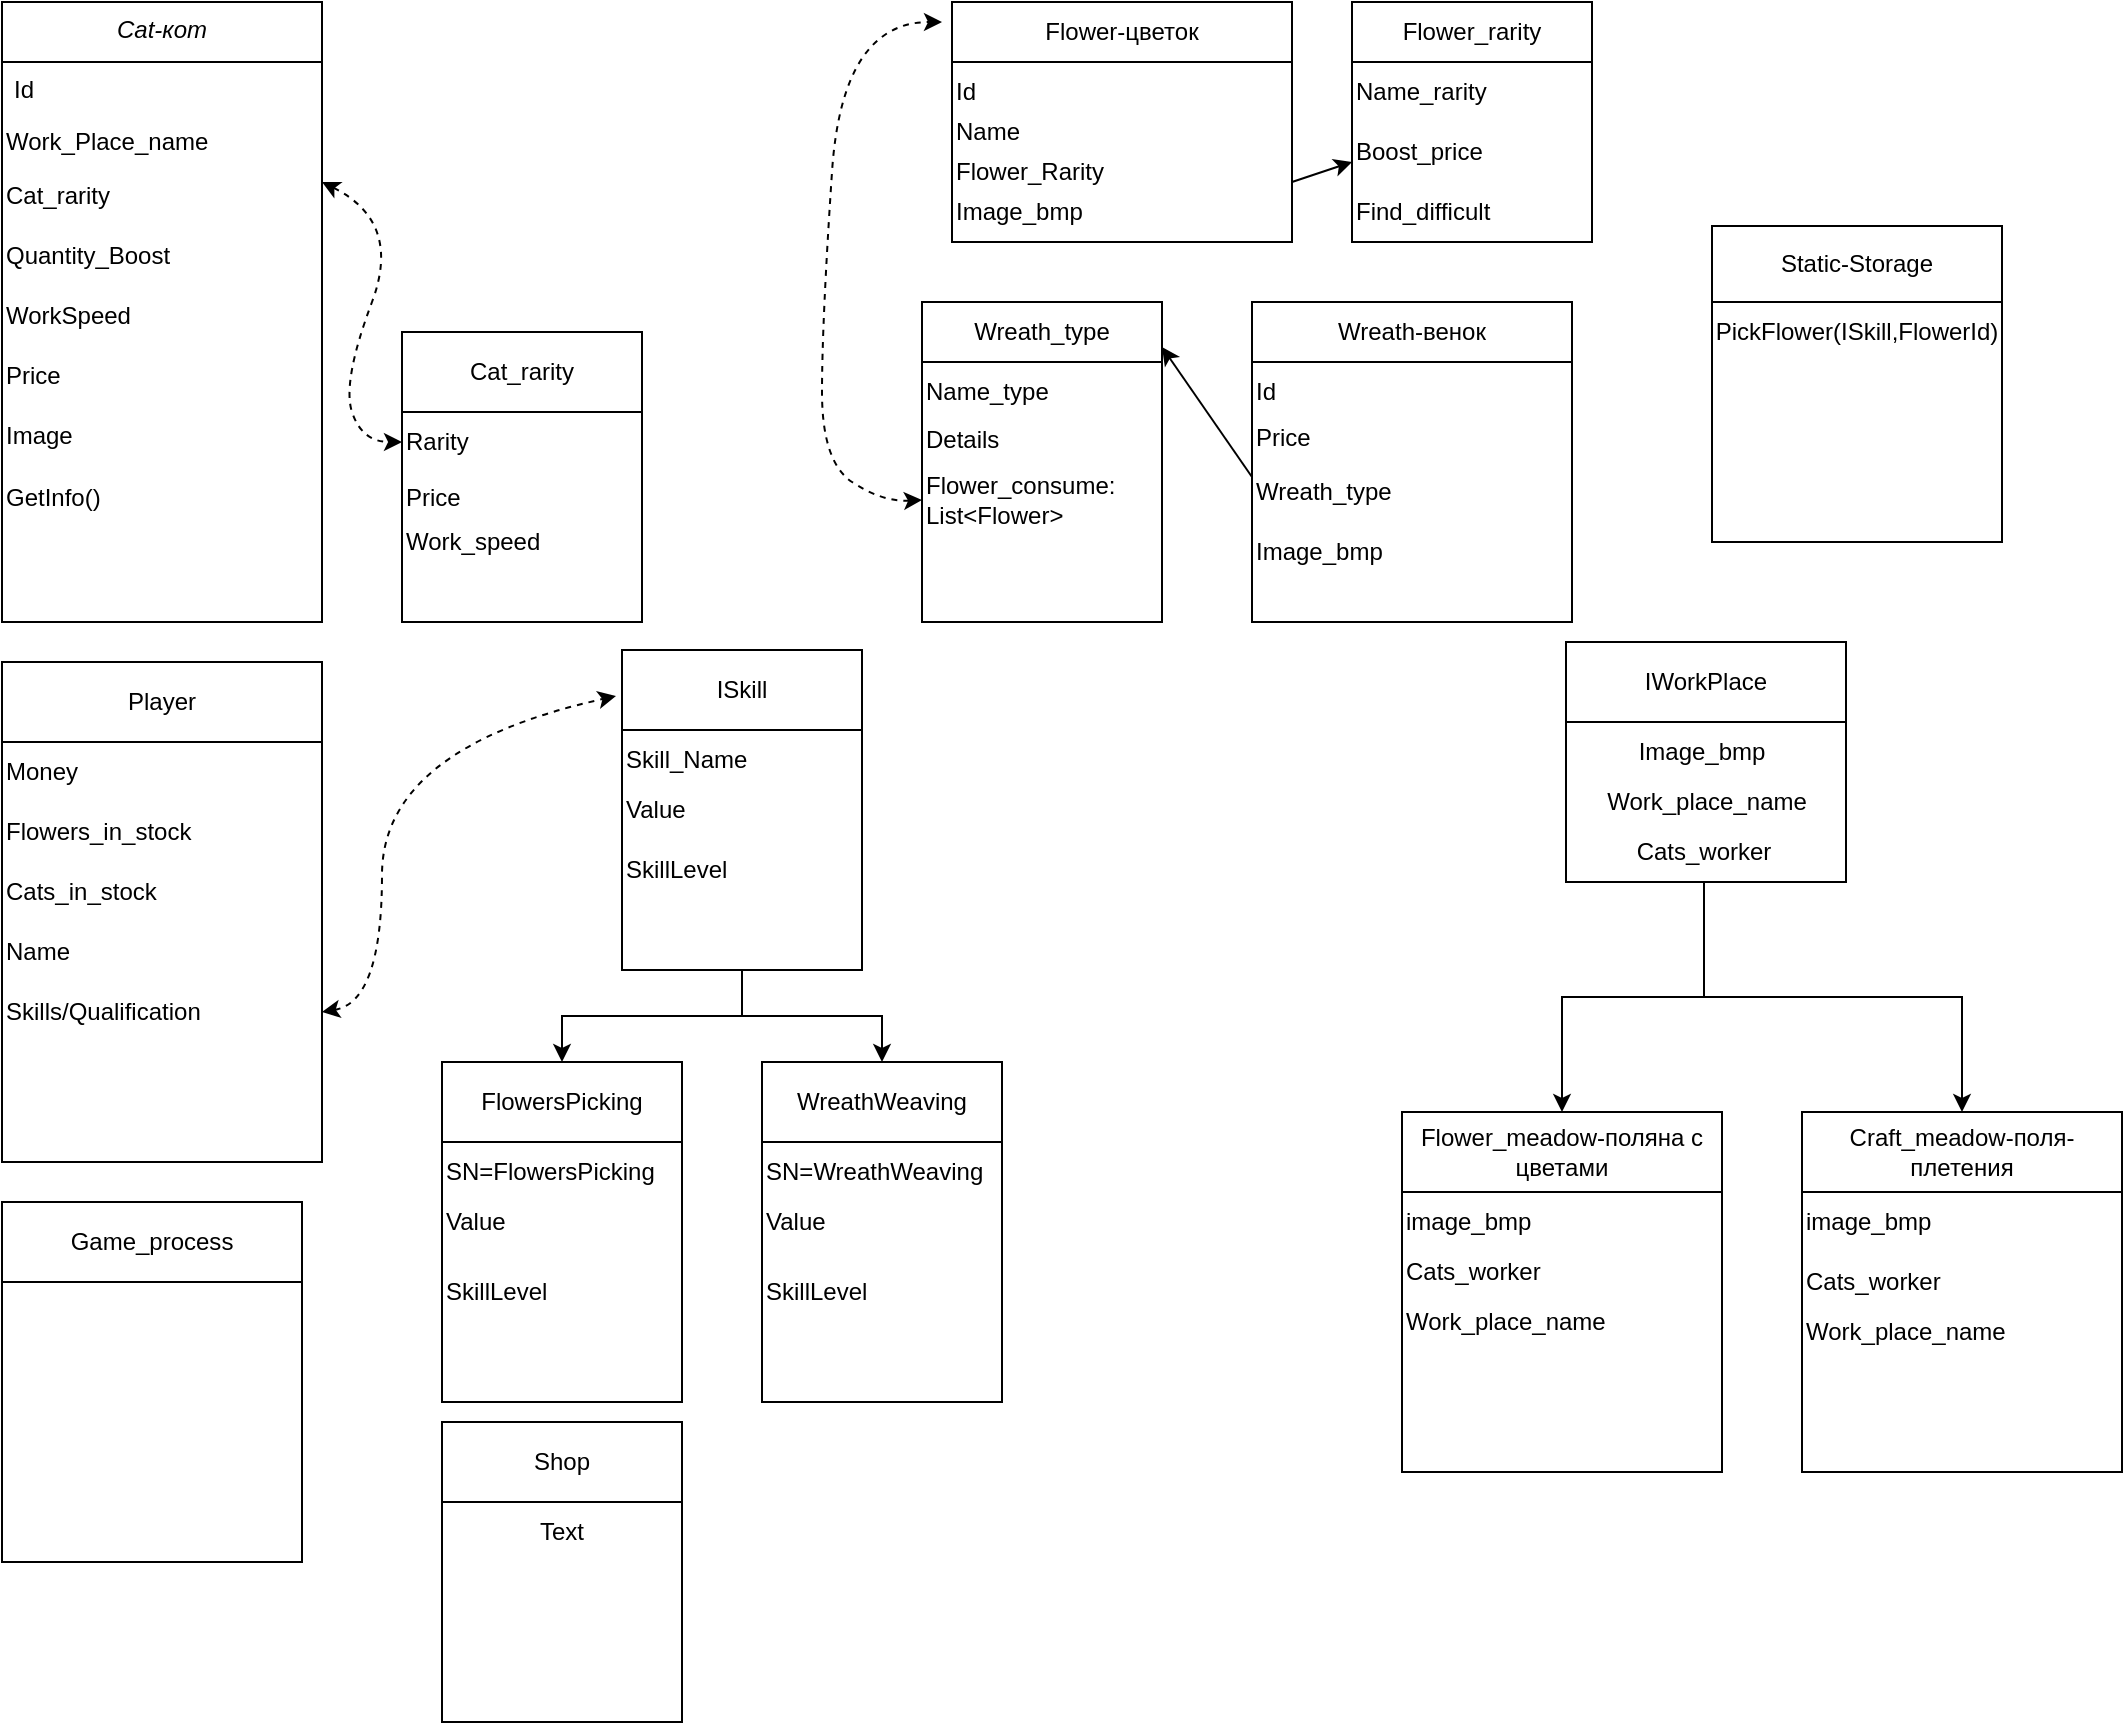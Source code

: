 <mxfile version="25.0.2">
  <diagram id="C5RBs43oDa-KdzZeNtuy" name="Page-1">
    <mxGraphModel dx="1687" dy="1005" grid="1" gridSize="10" guides="1" tooltips="1" connect="1" arrows="1" fold="1" page="1" pageScale="1" pageWidth="583" pageHeight="827" math="0" shadow="0">
      <root>
        <mxCell id="WIyWlLk6GJQsqaUBKTNV-0" />
        <mxCell id="WIyWlLk6GJQsqaUBKTNV-1" parent="WIyWlLk6GJQsqaUBKTNV-0" />
        <mxCell id="zkfFHV4jXpPFQw0GAbJ--0" value="Cat-кот&#xa;" style="swimlane;fontStyle=2;align=center;verticalAlign=top;childLayout=stackLayout;horizontal=1;startSize=30;horizontalStack=0;resizeParent=1;resizeLast=0;collapsible=1;marginBottom=0;rounded=0;shadow=0;strokeWidth=1;backgroundOutline=0;" parent="WIyWlLk6GJQsqaUBKTNV-1" vertex="1">
          <mxGeometry x="20" y="10" width="160" height="310" as="geometry">
            <mxRectangle x="20" y="10" width="160" height="26" as="alternateBounds" />
          </mxGeometry>
        </mxCell>
        <mxCell id="zkfFHV4jXpPFQw0GAbJ--1" value="Id" style="text;align=left;verticalAlign=top;spacingLeft=4;spacingRight=4;overflow=hidden;rotatable=0;points=[[0,0.5],[1,0.5]];portConstraint=eastwest;" parent="zkfFHV4jXpPFQw0GAbJ--0" vertex="1">
          <mxGeometry y="30" width="160" height="26" as="geometry" />
        </mxCell>
        <mxCell id="zkfFHV4jXpPFQw0GAbJ--2" value="Work_Place_name&#xa;" style="text;align=left;verticalAlign=top;spacingLeft=0;spacingRight=4;overflow=hidden;rotatable=0;points=[[0,0.5],[1,0.5]];portConstraint=eastwest;rounded=0;shadow=0;html=0;" parent="zkfFHV4jXpPFQw0GAbJ--0" vertex="1">
          <mxGeometry y="56" width="160" height="26" as="geometry" />
        </mxCell>
        <mxCell id="uyL-5C8JlzBUxggdP_Y6-38" value="Cat_rarity" style="text;html=1;align=left;verticalAlign=middle;whiteSpace=wrap;rounded=0;" parent="zkfFHV4jXpPFQw0GAbJ--0" vertex="1">
          <mxGeometry y="82" width="160" height="30" as="geometry" />
        </mxCell>
        <mxCell id="GETA2TSt7OJAhbrpWYCi-24" value="Quantity_Boost" style="text;html=1;align=left;verticalAlign=middle;whiteSpace=wrap;rounded=0;" parent="zkfFHV4jXpPFQw0GAbJ--0" vertex="1">
          <mxGeometry y="112" width="160" height="30" as="geometry" />
        </mxCell>
        <mxCell id="GETA2TSt7OJAhbrpWYCi-19" value="WorkSpeed" style="text;html=1;align=left;verticalAlign=middle;whiteSpace=wrap;rounded=0;" parent="zkfFHV4jXpPFQw0GAbJ--0" vertex="1">
          <mxGeometry y="142" width="160" height="30" as="geometry" />
        </mxCell>
        <mxCell id="GETA2TSt7OJAhbrpWYCi-1" value="Price" style="text;html=1;align=left;verticalAlign=middle;resizable=0;points=[];autosize=1;strokeColor=none;fillColor=none;" parent="zkfFHV4jXpPFQw0GAbJ--0" vertex="1">
          <mxGeometry y="172" width="160" height="30" as="geometry" />
        </mxCell>
        <mxCell id="baAaeS-WNHAFnd5QUNNE-3" value="Image" style="text;html=1;align=left;verticalAlign=middle;whiteSpace=wrap;rounded=0;" vertex="1" parent="zkfFHV4jXpPFQw0GAbJ--0">
          <mxGeometry y="202" width="160" height="30" as="geometry" />
        </mxCell>
        <mxCell id="GETA2TSt7OJAhbrpWYCi-25" value="GetInfo()" style="text;html=1;align=left;verticalAlign=middle;whiteSpace=wrap;rounded=0;" parent="zkfFHV4jXpPFQw0GAbJ--0" vertex="1">
          <mxGeometry y="232" width="160" height="32" as="geometry" />
        </mxCell>
        <mxCell id="GETA2TSt7OJAhbrpWYCi-3" value="" style="rounded=0;whiteSpace=wrap;html=1;" parent="WIyWlLk6GJQsqaUBKTNV-1" vertex="1">
          <mxGeometry x="495" y="10" width="170" height="120" as="geometry" />
        </mxCell>
        <mxCell id="GETA2TSt7OJAhbrpWYCi-4" value="" style="rounded=0;whiteSpace=wrap;html=1;" parent="WIyWlLk6GJQsqaUBKTNV-1" vertex="1">
          <mxGeometry x="645" y="160" width="160" height="160" as="geometry" />
        </mxCell>
        <mxCell id="GETA2TSt7OJAhbrpWYCi-5" value="Flower-цветок" style="rounded=0;whiteSpace=wrap;html=1;" parent="WIyWlLk6GJQsqaUBKTNV-1" vertex="1">
          <mxGeometry x="495" y="10" width="170" height="30" as="geometry" />
        </mxCell>
        <mxCell id="GETA2TSt7OJAhbrpWYCi-6" value="Wreath-венок" style="rounded=0;whiteSpace=wrap;html=1;" parent="WIyWlLk6GJQsqaUBKTNV-1" vertex="1">
          <mxGeometry x="645" y="160" width="160" height="30" as="geometry" />
        </mxCell>
        <mxCell id="GETA2TSt7OJAhbrpWYCi-7" value="" style="rounded=0;whiteSpace=wrap;html=1;" parent="WIyWlLk6GJQsqaUBKTNV-1" vertex="1">
          <mxGeometry x="720" y="565" width="160" height="180" as="geometry" />
        </mxCell>
        <mxCell id="GETA2TSt7OJAhbrpWYCi-8" value="" style="rounded=0;whiteSpace=wrap;html=1;" parent="WIyWlLk6GJQsqaUBKTNV-1" vertex="1">
          <mxGeometry x="720" y="565" width="160" height="40" as="geometry" />
        </mxCell>
        <mxCell id="GETA2TSt7OJAhbrpWYCi-9" value="Flower_meadow-поляна с цветами" style="text;html=1;align=center;verticalAlign=middle;whiteSpace=wrap;rounded=0;" parent="WIyWlLk6GJQsqaUBKTNV-1" vertex="1">
          <mxGeometry x="720" y="565" width="160" height="40" as="geometry" />
        </mxCell>
        <mxCell id="GETA2TSt7OJAhbrpWYCi-10" value="" style="rounded=0;whiteSpace=wrap;html=1;" parent="WIyWlLk6GJQsqaUBKTNV-1" vertex="1">
          <mxGeometry x="920" y="565" width="160" height="180" as="geometry" />
        </mxCell>
        <mxCell id="GETA2TSt7OJAhbrpWYCi-11" value="" style="rounded=0;whiteSpace=wrap;html=1;" parent="WIyWlLk6GJQsqaUBKTNV-1" vertex="1">
          <mxGeometry x="920" y="565" width="160" height="40" as="geometry" />
        </mxCell>
        <mxCell id="GETA2TSt7OJAhbrpWYCi-12" value="Craft_meadow-поля-плетения" style="text;html=1;align=center;verticalAlign=middle;whiteSpace=wrap;rounded=0;" parent="WIyWlLk6GJQsqaUBKTNV-1" vertex="1">
          <mxGeometry x="920" y="565" width="160" height="40" as="geometry" />
        </mxCell>
        <mxCell id="GETA2TSt7OJAhbrpWYCi-13" value="" style="rounded=0;whiteSpace=wrap;html=1;" parent="WIyWlLk6GJQsqaUBKTNV-1" vertex="1">
          <mxGeometry x="20" y="340" width="160" height="250" as="geometry" />
        </mxCell>
        <mxCell id="GETA2TSt7OJAhbrpWYCi-14" value="" style="rounded=0;whiteSpace=wrap;html=1;" parent="WIyWlLk6GJQsqaUBKTNV-1" vertex="1">
          <mxGeometry x="20" y="340" width="160" height="40" as="geometry" />
        </mxCell>
        <mxCell id="GETA2TSt7OJAhbrpWYCi-15" value="Player" style="text;html=1;align=center;verticalAlign=middle;whiteSpace=wrap;rounded=0;" parent="WIyWlLk6GJQsqaUBKTNV-1" vertex="1">
          <mxGeometry x="20" y="340" width="160" height="40" as="geometry" />
        </mxCell>
        <mxCell id="GETA2TSt7OJAhbrpWYCi-16" value="" style="rounded=0;whiteSpace=wrap;html=1;" parent="WIyWlLk6GJQsqaUBKTNV-1" vertex="1">
          <mxGeometry x="20" y="610" width="150" height="180" as="geometry" />
        </mxCell>
        <mxCell id="GETA2TSt7OJAhbrpWYCi-17" value="" style="rounded=0;whiteSpace=wrap;html=1;" parent="WIyWlLk6GJQsqaUBKTNV-1" vertex="1">
          <mxGeometry x="20" y="610" width="150" height="40" as="geometry" />
        </mxCell>
        <mxCell id="GETA2TSt7OJAhbrpWYCi-18" value="Game_proces&lt;span style=&quot;background-color: initial;&quot;&gt;s&lt;/span&gt;" style="text;html=1;align=center;verticalAlign=middle;whiteSpace=wrap;rounded=0;" parent="WIyWlLk6GJQsqaUBKTNV-1" vertex="1">
          <mxGeometry x="20" y="610" width="150" height="40" as="geometry" />
        </mxCell>
        <mxCell id="GETA2TSt7OJAhbrpWYCi-26" value="Id" style="text;html=1;align=left;verticalAlign=middle;whiteSpace=wrap;rounded=0;" parent="WIyWlLk6GJQsqaUBKTNV-1" vertex="1">
          <mxGeometry x="495" y="40" width="170" height="30" as="geometry" />
        </mxCell>
        <mxCell id="GETA2TSt7OJAhbrpWYCi-27" value="Name" style="text;html=1;align=left;verticalAlign=middle;whiteSpace=wrap;rounded=0;" parent="WIyWlLk6GJQsqaUBKTNV-1" vertex="1">
          <mxGeometry x="495" y="60" width="170" height="30" as="geometry" />
        </mxCell>
        <mxCell id="GETA2TSt7OJAhbrpWYCi-28" value="Flower_Rarity" style="text;html=1;align=left;verticalAlign=middle;whiteSpace=wrap;rounded=0;" parent="WIyWlLk6GJQsqaUBKTNV-1" vertex="1">
          <mxGeometry x="495" y="80" width="170" height="30" as="geometry" />
        </mxCell>
        <mxCell id="GETA2TSt7OJAhbrpWYCi-29" value="Id" style="text;html=1;align=left;verticalAlign=middle;whiteSpace=wrap;rounded=0;" parent="WIyWlLk6GJQsqaUBKTNV-1" vertex="1">
          <mxGeometry x="645" y="190" width="170" height="30" as="geometry" />
        </mxCell>
        <mxCell id="GETA2TSt7OJAhbrpWYCi-30" value="Wreath_type" style="text;html=1;align=left;verticalAlign=middle;whiteSpace=wrap;rounded=0;" parent="WIyWlLk6GJQsqaUBKTNV-1" vertex="1">
          <mxGeometry x="645" y="240" width="170" height="30" as="geometry" />
        </mxCell>
        <mxCell id="GETA2TSt7OJAhbrpWYCi-31" value="Price&lt;div&gt;&lt;br&gt;&lt;/div&gt;" style="text;html=1;align=left;verticalAlign=middle;whiteSpace=wrap;rounded=0;" parent="WIyWlLk6GJQsqaUBKTNV-1" vertex="1">
          <mxGeometry x="645" y="220" width="160" height="30" as="geometry" />
        </mxCell>
        <mxCell id="uyL-5C8JlzBUxggdP_Y6-0" value="Image_bmp" style="text;html=1;align=left;verticalAlign=middle;whiteSpace=wrap;rounded=0;" parent="WIyWlLk6GJQsqaUBKTNV-1" vertex="1">
          <mxGeometry x="495" y="100" width="170" height="30" as="geometry" />
        </mxCell>
        <mxCell id="uyL-5C8JlzBUxggdP_Y6-2" value="" style="endArrow=classic;html=1;rounded=0;" parent="WIyWlLk6GJQsqaUBKTNV-1" target="uyL-5C8JlzBUxggdP_Y6-3" edge="1">
          <mxGeometry width="50" height="50" relative="1" as="geometry">
            <mxPoint x="665" y="100" as="sourcePoint" />
            <mxPoint x="715" y="50" as="targetPoint" />
          </mxGeometry>
        </mxCell>
        <mxCell id="uyL-5C8JlzBUxggdP_Y6-3" value="" style="rounded=0;whiteSpace=wrap;html=1;" parent="WIyWlLk6GJQsqaUBKTNV-1" vertex="1">
          <mxGeometry x="695" y="10" width="120" height="120" as="geometry" />
        </mxCell>
        <mxCell id="uyL-5C8JlzBUxggdP_Y6-4" value="" style="rounded=0;whiteSpace=wrap;html=1;" parent="WIyWlLk6GJQsqaUBKTNV-1" vertex="1">
          <mxGeometry x="695" y="10" width="120" height="30" as="geometry" />
        </mxCell>
        <mxCell id="uyL-5C8JlzBUxggdP_Y6-5" value="Flower_rarity" style="text;html=1;align=center;verticalAlign=middle;whiteSpace=wrap;rounded=0;" parent="WIyWlLk6GJQsqaUBKTNV-1" vertex="1">
          <mxGeometry x="695" y="10" width="120" height="30" as="geometry" />
        </mxCell>
        <mxCell id="uyL-5C8JlzBUxggdP_Y6-6" value="Name_rarity" style="text;html=1;align=left;verticalAlign=middle;whiteSpace=wrap;rounded=0;" parent="WIyWlLk6GJQsqaUBKTNV-1" vertex="1">
          <mxGeometry x="695" y="40" width="120" height="30" as="geometry" />
        </mxCell>
        <mxCell id="uyL-5C8JlzBUxggdP_Y6-8" value="Boost_price" style="text;html=1;align=left;verticalAlign=middle;whiteSpace=wrap;rounded=0;" parent="WIyWlLk6GJQsqaUBKTNV-1" vertex="1">
          <mxGeometry x="695" y="70" width="120" height="30" as="geometry" />
        </mxCell>
        <mxCell id="uyL-5C8JlzBUxggdP_Y6-9" value="Find_difficult" style="text;html=1;align=left;verticalAlign=middle;whiteSpace=wrap;rounded=0;" parent="WIyWlLk6GJQsqaUBKTNV-1" vertex="1">
          <mxGeometry x="695" y="100" width="120" height="30" as="geometry" />
        </mxCell>
        <mxCell id="uyL-5C8JlzBUxggdP_Y6-10" value="" style="rounded=0;whiteSpace=wrap;html=1;" parent="WIyWlLk6GJQsqaUBKTNV-1" vertex="1">
          <mxGeometry x="480" y="160" width="120" height="160" as="geometry" />
        </mxCell>
        <mxCell id="uyL-5C8JlzBUxggdP_Y6-11" value="" style="endArrow=classic;html=1;rounded=0;entryX=1;entryY=0.75;entryDx=0;entryDy=0;exitX=0;exitY=0.25;exitDx=0;exitDy=0;" parent="WIyWlLk6GJQsqaUBKTNV-1" source="GETA2TSt7OJAhbrpWYCi-30" target="uyL-5C8JlzBUxggdP_Y6-13" edge="1">
          <mxGeometry width="50" height="50" relative="1" as="geometry">
            <mxPoint x="640" y="260" as="sourcePoint" />
            <mxPoint x="690" y="210" as="targetPoint" />
          </mxGeometry>
        </mxCell>
        <mxCell id="uyL-5C8JlzBUxggdP_Y6-12" value="" style="rounded=0;whiteSpace=wrap;html=1;" parent="WIyWlLk6GJQsqaUBKTNV-1" vertex="1">
          <mxGeometry x="480" y="160" width="120" height="30" as="geometry" />
        </mxCell>
        <mxCell id="uyL-5C8JlzBUxggdP_Y6-13" value="Wreath_type" style="text;html=1;align=center;verticalAlign=middle;whiteSpace=wrap;rounded=0;" parent="WIyWlLk6GJQsqaUBKTNV-1" vertex="1">
          <mxGeometry x="480" y="160" width="120" height="30" as="geometry" />
        </mxCell>
        <mxCell id="uyL-5C8JlzBUxggdP_Y6-14" value="Name_type" style="text;html=1;align=left;verticalAlign=middle;whiteSpace=wrap;rounded=0;" parent="WIyWlLk6GJQsqaUBKTNV-1" vertex="1">
          <mxGeometry x="480" y="190" width="120" height="30" as="geometry" />
        </mxCell>
        <mxCell id="uyL-5C8JlzBUxggdP_Y6-15" value="" style="text;strokeColor=none;fillColor=none;align=left;verticalAlign=middle;spacingTop=-1;spacingLeft=4;spacingRight=4;rotatable=0;labelPosition=right;points=[];portConstraint=eastwest;" parent="WIyWlLk6GJQsqaUBKTNV-1" vertex="1">
          <mxGeometry x="480" y="230" width="20" height="14" as="geometry" />
        </mxCell>
        <mxCell id="uyL-5C8JlzBUxggdP_Y6-20" value="Details" style="text;html=1;align=left;verticalAlign=middle;whiteSpace=wrap;rounded=0;" parent="WIyWlLk6GJQsqaUBKTNV-1" vertex="1">
          <mxGeometry x="480" y="214" width="120" height="30" as="geometry" />
        </mxCell>
        <mxCell id="uyL-5C8JlzBUxggdP_Y6-22" value="Flower_consume: List&amp;lt;Flower&amp;gt;" style="text;html=1;align=left;verticalAlign=middle;whiteSpace=wrap;rounded=0;" parent="WIyWlLk6GJQsqaUBKTNV-1" vertex="1">
          <mxGeometry x="480" y="244" width="120" height="30" as="geometry" />
        </mxCell>
        <mxCell id="uyL-5C8JlzBUxggdP_Y6-30" value="" style="curved=1;endArrow=classic;html=1;rounded=0;startArrow=classic;startFill=1;dashed=1;exitX=0;exitY=0.5;exitDx=0;exitDy=0;" parent="WIyWlLk6GJQsqaUBKTNV-1" source="uyL-5C8JlzBUxggdP_Y6-22" edge="1">
          <mxGeometry width="50" height="50" relative="1" as="geometry">
            <mxPoint x="440" y="274" as="sourcePoint" />
            <mxPoint x="490" y="20" as="targetPoint" />
            <Array as="points">
              <mxPoint x="460" y="260" />
              <mxPoint x="430" y="240" />
              <mxPoint x="430" y="170" />
              <mxPoint x="440" y="20" />
            </Array>
          </mxGeometry>
        </mxCell>
        <mxCell id="uyL-5C8JlzBUxggdP_Y6-39" value="" style="rounded=0;whiteSpace=wrap;html=1;" parent="WIyWlLk6GJQsqaUBKTNV-1" vertex="1">
          <mxGeometry x="220" y="175" width="120" height="145" as="geometry" />
        </mxCell>
        <mxCell id="uyL-5C8JlzBUxggdP_Y6-40" value="" style="rounded=0;whiteSpace=wrap;html=1;" parent="WIyWlLk6GJQsqaUBKTNV-1" vertex="1">
          <mxGeometry x="220" y="175" width="120" height="40" as="geometry" />
        </mxCell>
        <mxCell id="uyL-5C8JlzBUxggdP_Y6-41" value="Cat_rarity" style="text;html=1;align=center;verticalAlign=middle;whiteSpace=wrap;rounded=0;" parent="WIyWlLk6GJQsqaUBKTNV-1" vertex="1">
          <mxGeometry x="220" y="175" width="120" height="40" as="geometry" />
        </mxCell>
        <mxCell id="uyL-5C8JlzBUxggdP_Y6-42" value="Rarity" style="text;html=1;align=left;verticalAlign=middle;whiteSpace=wrap;rounded=0;" parent="WIyWlLk6GJQsqaUBKTNV-1" vertex="1">
          <mxGeometry x="220" y="215" width="120" height="30" as="geometry" />
        </mxCell>
        <mxCell id="uyL-5C8JlzBUxggdP_Y6-47" value="" style="curved=1;endArrow=classic;html=1;rounded=0;entryX=0;entryY=0.5;entryDx=0;entryDy=0;dashed=1;startArrow=classic;startFill=1;exitX=1;exitY=0.267;exitDx=0;exitDy=0;exitPerimeter=0;" parent="WIyWlLk6GJQsqaUBKTNV-1" source="uyL-5C8JlzBUxggdP_Y6-38" target="uyL-5C8JlzBUxggdP_Y6-42" edge="1">
          <mxGeometry width="50" height="50" relative="1" as="geometry">
            <mxPoint x="180" y="110" as="sourcePoint" />
            <mxPoint x="340" y="220" as="targetPoint" />
            <Array as="points">
              <mxPoint x="220" y="120" />
              <mxPoint x="190" y="200" />
              <mxPoint x="200" y="230" />
            </Array>
          </mxGeometry>
        </mxCell>
        <mxCell id="uyL-5C8JlzBUxggdP_Y6-48" value="Price" style="text;html=1;align=left;verticalAlign=middle;whiteSpace=wrap;rounded=0;" parent="WIyWlLk6GJQsqaUBKTNV-1" vertex="1">
          <mxGeometry x="220" y="245" width="120" height="25" as="geometry" />
        </mxCell>
        <mxCell id="uyL-5C8JlzBUxggdP_Y6-49" value="Work_speed" style="text;html=1;align=left;verticalAlign=middle;whiteSpace=wrap;rounded=0;" parent="WIyWlLk6GJQsqaUBKTNV-1" vertex="1">
          <mxGeometry x="220" y="270" width="120" height="20" as="geometry" />
        </mxCell>
        <mxCell id="uyL-5C8JlzBUxggdP_Y6-52" value="Image_bmp" style="text;html=1;align=left;verticalAlign=middle;whiteSpace=wrap;rounded=0;" parent="WIyWlLk6GJQsqaUBKTNV-1" vertex="1">
          <mxGeometry x="645" y="270" width="155" height="30" as="geometry" />
        </mxCell>
        <mxCell id="uyL-5C8JlzBUxggdP_Y6-53" value="image_bmp" style="text;html=1;align=left;verticalAlign=middle;whiteSpace=wrap;rounded=0;" parent="WIyWlLk6GJQsqaUBKTNV-1" vertex="1">
          <mxGeometry x="720" y="605" width="160" height="30" as="geometry" />
        </mxCell>
        <mxCell id="uyL-5C8JlzBUxggdP_Y6-54" value="image_bmp" style="text;html=1;align=left;verticalAlign=middle;whiteSpace=wrap;rounded=0;" parent="WIyWlLk6GJQsqaUBKTNV-1" vertex="1">
          <mxGeometry x="920" y="605" width="160" height="30" as="geometry" />
        </mxCell>
        <mxCell id="uyL-5C8JlzBUxggdP_Y6-55" value="Cats_worker" style="text;html=1;align=left;verticalAlign=middle;whiteSpace=wrap;rounded=0;" parent="WIyWlLk6GJQsqaUBKTNV-1" vertex="1">
          <mxGeometry x="720" y="630" width="160" height="30" as="geometry" />
        </mxCell>
        <mxCell id="uyL-5C8JlzBUxggdP_Y6-56" value="&lt;span style=&quot;&quot;&gt;Cats_worker&lt;/span&gt;" style="text;html=1;align=left;verticalAlign=middle;whiteSpace=wrap;rounded=0;" parent="WIyWlLk6GJQsqaUBKTNV-1" vertex="1">
          <mxGeometry x="920" y="635" width="160" height="30" as="geometry" />
        </mxCell>
        <mxCell id="uyL-5C8JlzBUxggdP_Y6-57" value="Money" style="text;html=1;align=left;verticalAlign=middle;whiteSpace=wrap;rounded=0;" parent="WIyWlLk6GJQsqaUBKTNV-1" vertex="1">
          <mxGeometry x="20" y="380" width="160" height="30" as="geometry" />
        </mxCell>
        <mxCell id="uyL-5C8JlzBUxggdP_Y6-58" value="Flowers_in_stock" style="text;html=1;align=left;verticalAlign=middle;whiteSpace=wrap;rounded=0;" parent="WIyWlLk6GJQsqaUBKTNV-1" vertex="1">
          <mxGeometry x="20" y="410" width="160" height="30" as="geometry" />
        </mxCell>
        <mxCell id="uyL-5C8JlzBUxggdP_Y6-59" value="Cats_in_stock" style="text;html=1;align=left;verticalAlign=middle;whiteSpace=wrap;rounded=0;" parent="WIyWlLk6GJQsqaUBKTNV-1" vertex="1">
          <mxGeometry x="20" y="440" width="160" height="30" as="geometry" />
        </mxCell>
        <mxCell id="uyL-5C8JlzBUxggdP_Y6-60" value="Name" style="text;html=1;align=left;verticalAlign=middle;whiteSpace=wrap;rounded=0;" parent="WIyWlLk6GJQsqaUBKTNV-1" vertex="1">
          <mxGeometry x="20" y="470" width="160" height="30" as="geometry" />
        </mxCell>
        <mxCell id="uyL-5C8JlzBUxggdP_Y6-61" value="" style="rounded=0;whiteSpace=wrap;html=1;" parent="WIyWlLk6GJQsqaUBKTNV-1" vertex="1">
          <mxGeometry x="240" y="720" width="120" height="150" as="geometry" />
        </mxCell>
        <mxCell id="uyL-5C8JlzBUxggdP_Y6-62" value="" style="rounded=0;whiteSpace=wrap;html=1;" parent="WIyWlLk6GJQsqaUBKTNV-1" vertex="1">
          <mxGeometry x="240" y="720" width="120" height="40" as="geometry" />
        </mxCell>
        <mxCell id="uyL-5C8JlzBUxggdP_Y6-63" value="Shop" style="text;html=1;align=center;verticalAlign=middle;whiteSpace=wrap;rounded=0;" parent="WIyWlLk6GJQsqaUBKTNV-1" vertex="1">
          <mxGeometry x="240" y="720" width="120" height="40" as="geometry" />
        </mxCell>
        <mxCell id="uyL-5C8JlzBUxggdP_Y6-64" value="Text" style="text;html=1;align=center;verticalAlign=middle;whiteSpace=wrap;rounded=0;" parent="WIyWlLk6GJQsqaUBKTNV-1" vertex="1">
          <mxGeometry x="240" y="760" width="120" height="30" as="geometry" />
        </mxCell>
        <mxCell id="uyL-5C8JlzBUxggdP_Y6-65" value="Skills/Qualification" style="text;html=1;align=left;verticalAlign=middle;whiteSpace=wrap;rounded=0;" parent="WIyWlLk6GJQsqaUBKTNV-1" vertex="1">
          <mxGeometry x="20" y="500" width="160" height="30" as="geometry" />
        </mxCell>
        <mxCell id="TfiAxb4DAy5b67VXik0i-11" style="edgeStyle=orthogonalEdgeStyle;rounded=0;orthogonalLoop=1;jettySize=auto;html=1;entryX=0.5;entryY=0;entryDx=0;entryDy=0;" parent="WIyWlLk6GJQsqaUBKTNV-1" source="uyL-5C8JlzBUxggdP_Y6-66" target="TfiAxb4DAy5b67VXik0i-9" edge="1">
          <mxGeometry relative="1" as="geometry" />
        </mxCell>
        <mxCell id="TfiAxb4DAy5b67VXik0i-12" style="edgeStyle=orthogonalEdgeStyle;rounded=0;orthogonalLoop=1;jettySize=auto;html=1;" parent="WIyWlLk6GJQsqaUBKTNV-1" source="uyL-5C8JlzBUxggdP_Y6-66" target="TfiAxb4DAy5b67VXik0i-10" edge="1">
          <mxGeometry relative="1" as="geometry" />
        </mxCell>
        <mxCell id="uyL-5C8JlzBUxggdP_Y6-66" value="" style="rounded=0;whiteSpace=wrap;html=1;" parent="WIyWlLk6GJQsqaUBKTNV-1" vertex="1">
          <mxGeometry x="330" y="334" width="120" height="160" as="geometry" />
        </mxCell>
        <mxCell id="uyL-5C8JlzBUxggdP_Y6-67" value="" style="rounded=0;whiteSpace=wrap;html=1;" parent="WIyWlLk6GJQsqaUBKTNV-1" vertex="1">
          <mxGeometry x="330" y="334" width="120" height="40" as="geometry" />
        </mxCell>
        <mxCell id="uyL-5C8JlzBUxggdP_Y6-68" value="ISkill" style="text;html=1;align=center;verticalAlign=middle;whiteSpace=wrap;rounded=0;" parent="WIyWlLk6GJQsqaUBKTNV-1" vertex="1">
          <mxGeometry x="330" y="334" width="120" height="40" as="geometry" />
        </mxCell>
        <mxCell id="uyL-5C8JlzBUxggdP_Y6-69" value="" style="curved=1;endArrow=classic;html=1;rounded=0;exitX=1;exitY=0.5;exitDx=0;exitDy=0;entryX=-0.025;entryY=0.144;entryDx=0;entryDy=0;entryPerimeter=0;startArrow=classic;startFill=1;dashed=1;" parent="WIyWlLk6GJQsqaUBKTNV-1" source="uyL-5C8JlzBUxggdP_Y6-65" target="uyL-5C8JlzBUxggdP_Y6-66" edge="1">
          <mxGeometry width="50" height="50" relative="1" as="geometry">
            <mxPoint x="190" y="520" as="sourcePoint" />
            <mxPoint x="240" y="470" as="targetPoint" />
            <Array as="points">
              <mxPoint x="210" y="510" />
              <mxPoint x="210" y="383" />
            </Array>
          </mxGeometry>
        </mxCell>
        <mxCell id="uyL-5C8JlzBUxggdP_Y6-70" value="Skill_Name" style="text;html=1;align=left;verticalAlign=middle;whiteSpace=wrap;rounded=0;" parent="WIyWlLk6GJQsqaUBKTNV-1" vertex="1">
          <mxGeometry x="330" y="374" width="120" height="30" as="geometry" />
        </mxCell>
        <mxCell id="uyL-5C8JlzBUxggdP_Y6-71" value="Value" style="text;html=1;align=left;verticalAlign=middle;whiteSpace=wrap;rounded=0;" parent="WIyWlLk6GJQsqaUBKTNV-1" vertex="1">
          <mxGeometry x="330" y="399" width="120" height="30" as="geometry" />
        </mxCell>
        <mxCell id="TfiAxb4DAy5b67VXik0i-0" value="" style="rounded=0;whiteSpace=wrap;html=1;" parent="WIyWlLk6GJQsqaUBKTNV-1" vertex="1">
          <mxGeometry x="802" y="330" width="140" height="120" as="geometry" />
        </mxCell>
        <mxCell id="TfiAxb4DAy5b67VXik0i-1" value="" style="rounded=0;whiteSpace=wrap;html=1;" parent="WIyWlLk6GJQsqaUBKTNV-1" vertex="1">
          <mxGeometry x="802" y="330" width="140" height="40" as="geometry" />
        </mxCell>
        <mxCell id="TfiAxb4DAy5b67VXik0i-2" value="IWorkPlace" style="text;html=1;align=center;verticalAlign=middle;whiteSpace=wrap;rounded=0;" parent="WIyWlLk6GJQsqaUBKTNV-1" vertex="1">
          <mxGeometry x="802" y="330" width="140" height="40" as="geometry" />
        </mxCell>
        <mxCell id="TfiAxb4DAy5b67VXik0i-3" value="Image_bmp" style="text;html=1;align=center;verticalAlign=middle;whiteSpace=wrap;rounded=0;" parent="WIyWlLk6GJQsqaUBKTNV-1" vertex="1">
          <mxGeometry x="800" y="370" width="140" height="30" as="geometry" />
        </mxCell>
        <mxCell id="TfiAxb4DAy5b67VXik0i-5" style="edgeStyle=orthogonalEdgeStyle;rounded=0;orthogonalLoop=1;jettySize=auto;html=1;entryX=0.5;entryY=0;entryDx=0;entryDy=0;" parent="WIyWlLk6GJQsqaUBKTNV-1" source="TfiAxb4DAy5b67VXik0i-4" target="GETA2TSt7OJAhbrpWYCi-9" edge="1">
          <mxGeometry relative="1" as="geometry" />
        </mxCell>
        <mxCell id="TfiAxb4DAy5b67VXik0i-6" style="edgeStyle=orthogonalEdgeStyle;rounded=0;orthogonalLoop=1;jettySize=auto;html=1;entryX=0.5;entryY=0;entryDx=0;entryDy=0;" parent="WIyWlLk6GJQsqaUBKTNV-1" source="TfiAxb4DAy5b67VXik0i-4" target="GETA2TSt7OJAhbrpWYCi-12" edge="1">
          <mxGeometry relative="1" as="geometry" />
        </mxCell>
        <mxCell id="TfiAxb4DAy5b67VXik0i-4" value="Cats_worker" style="text;html=1;align=center;verticalAlign=middle;whiteSpace=wrap;rounded=0;" parent="WIyWlLk6GJQsqaUBKTNV-1" vertex="1">
          <mxGeometry x="802" y="420" width="138" height="30" as="geometry" />
        </mxCell>
        <mxCell id="TfiAxb4DAy5b67VXik0i-8" value="SkillLevel" style="text;html=1;align=left;verticalAlign=middle;whiteSpace=wrap;rounded=0;" parent="WIyWlLk6GJQsqaUBKTNV-1" vertex="1">
          <mxGeometry x="330" y="429" width="120" height="30" as="geometry" />
        </mxCell>
        <mxCell id="TfiAxb4DAy5b67VXik0i-9" value="" style="rounded=0;whiteSpace=wrap;html=1;" parent="WIyWlLk6GJQsqaUBKTNV-1" vertex="1">
          <mxGeometry x="240" y="540" width="120" height="170" as="geometry" />
        </mxCell>
        <mxCell id="TfiAxb4DAy5b67VXik0i-10" value="" style="rounded=0;whiteSpace=wrap;html=1;" parent="WIyWlLk6GJQsqaUBKTNV-1" vertex="1">
          <mxGeometry x="400" y="540" width="120" height="170" as="geometry" />
        </mxCell>
        <mxCell id="TfiAxb4DAy5b67VXik0i-13" value="" style="rounded=0;whiteSpace=wrap;html=1;" parent="WIyWlLk6GJQsqaUBKTNV-1" vertex="1">
          <mxGeometry x="240" y="540" width="120" height="40" as="geometry" />
        </mxCell>
        <mxCell id="TfiAxb4DAy5b67VXik0i-14" value="" style="rounded=0;whiteSpace=wrap;html=1;" parent="WIyWlLk6GJQsqaUBKTNV-1" vertex="1">
          <mxGeometry x="400" y="540" width="120" height="40" as="geometry" />
        </mxCell>
        <mxCell id="TfiAxb4DAy5b67VXik0i-15" value="FlowersPicking" style="text;html=1;align=center;verticalAlign=middle;whiteSpace=wrap;rounded=0;" parent="WIyWlLk6GJQsqaUBKTNV-1" vertex="1">
          <mxGeometry x="240" y="540" width="120" height="40" as="geometry" />
        </mxCell>
        <mxCell id="TfiAxb4DAy5b67VXik0i-16" value="WreathWeaving" style="text;html=1;align=center;verticalAlign=middle;whiteSpace=wrap;rounded=0;" parent="WIyWlLk6GJQsqaUBKTNV-1" vertex="1">
          <mxGeometry x="400" y="540" width="120" height="40" as="geometry" />
        </mxCell>
        <mxCell id="TfiAxb4DAy5b67VXik0i-17" value="SN=FlowersPicking" style="text;html=1;align=left;verticalAlign=middle;whiteSpace=wrap;rounded=0;" parent="WIyWlLk6GJQsqaUBKTNV-1" vertex="1">
          <mxGeometry x="240" y="580" width="120" height="30" as="geometry" />
        </mxCell>
        <mxCell id="TfiAxb4DAy5b67VXik0i-18" value="Value" style="text;html=1;align=left;verticalAlign=middle;whiteSpace=wrap;rounded=0;" parent="WIyWlLk6GJQsqaUBKTNV-1" vertex="1">
          <mxGeometry x="240" y="605" width="120" height="30" as="geometry" />
        </mxCell>
        <mxCell id="TfiAxb4DAy5b67VXik0i-19" value="SkillLevel" style="text;html=1;align=left;verticalAlign=middle;whiteSpace=wrap;rounded=0;" parent="WIyWlLk6GJQsqaUBKTNV-1" vertex="1">
          <mxGeometry x="240" y="640" width="120" height="30" as="geometry" />
        </mxCell>
        <mxCell id="TfiAxb4DAy5b67VXik0i-20" value="SN=&lt;span style=&quot;text-align: center;&quot;&gt;WreathWeaving&lt;/span&gt;" style="text;html=1;align=left;verticalAlign=middle;whiteSpace=wrap;rounded=0;" parent="WIyWlLk6GJQsqaUBKTNV-1" vertex="1">
          <mxGeometry x="400" y="580" width="120" height="30" as="geometry" />
        </mxCell>
        <mxCell id="TfiAxb4DAy5b67VXik0i-21" value="Value" style="text;html=1;align=left;verticalAlign=middle;whiteSpace=wrap;rounded=0;" parent="WIyWlLk6GJQsqaUBKTNV-1" vertex="1">
          <mxGeometry x="400" y="605" width="120" height="30" as="geometry" />
        </mxCell>
        <mxCell id="TfiAxb4DAy5b67VXik0i-22" value="SkillLevel" style="text;html=1;align=left;verticalAlign=middle;whiteSpace=wrap;rounded=0;" parent="WIyWlLk6GJQsqaUBKTNV-1" vertex="1">
          <mxGeometry x="400" y="640" width="120" height="30" as="geometry" />
        </mxCell>
        <mxCell id="TfiAxb4DAy5b67VXik0i-23" value="" style="rounded=0;whiteSpace=wrap;html=1;" parent="WIyWlLk6GJQsqaUBKTNV-1" vertex="1">
          <mxGeometry x="875" y="122" width="145" height="158" as="geometry" />
        </mxCell>
        <mxCell id="TfiAxb4DAy5b67VXik0i-24" value="" style="rounded=0;whiteSpace=wrap;html=1;" parent="WIyWlLk6GJQsqaUBKTNV-1" vertex="1">
          <mxGeometry x="875" y="122" width="145" height="38" as="geometry" />
        </mxCell>
        <mxCell id="TfiAxb4DAy5b67VXik0i-25" value="Static-Storage" style="text;html=1;align=center;verticalAlign=middle;whiteSpace=wrap;rounded=0;" parent="WIyWlLk6GJQsqaUBKTNV-1" vertex="1">
          <mxGeometry x="875" y="122" width="145" height="38" as="geometry" />
        </mxCell>
        <mxCell id="TfiAxb4DAy5b67VXik0i-26" value="PickFlower(ISkill,FlowerId)" style="text;html=1;align=center;verticalAlign=middle;whiteSpace=wrap;rounded=0;" parent="WIyWlLk6GJQsqaUBKTNV-1" vertex="1">
          <mxGeometry x="875" y="160" width="145" height="30" as="geometry" />
        </mxCell>
        <mxCell id="baAaeS-WNHAFnd5QUNNE-0" value="Work_place_name" style="text;html=1;align=center;verticalAlign=middle;whiteSpace=wrap;rounded=0;" vertex="1" parent="WIyWlLk6GJQsqaUBKTNV-1">
          <mxGeometry x="805" y="400" width="135" height="20" as="geometry" />
        </mxCell>
        <mxCell id="baAaeS-WNHAFnd5QUNNE-1" value="Work_place_name" style="text;html=1;align=left;verticalAlign=middle;whiteSpace=wrap;rounded=0;" vertex="1" parent="WIyWlLk6GJQsqaUBKTNV-1">
          <mxGeometry x="720" y="660" width="160" height="20" as="geometry" />
        </mxCell>
        <mxCell id="baAaeS-WNHAFnd5QUNNE-2" value="Work_place_name" style="text;html=1;align=left;verticalAlign=middle;whiteSpace=wrap;rounded=0;" vertex="1" parent="WIyWlLk6GJQsqaUBKTNV-1">
          <mxGeometry x="920" y="665" width="160" height="20" as="geometry" />
        </mxCell>
      </root>
    </mxGraphModel>
  </diagram>
</mxfile>
